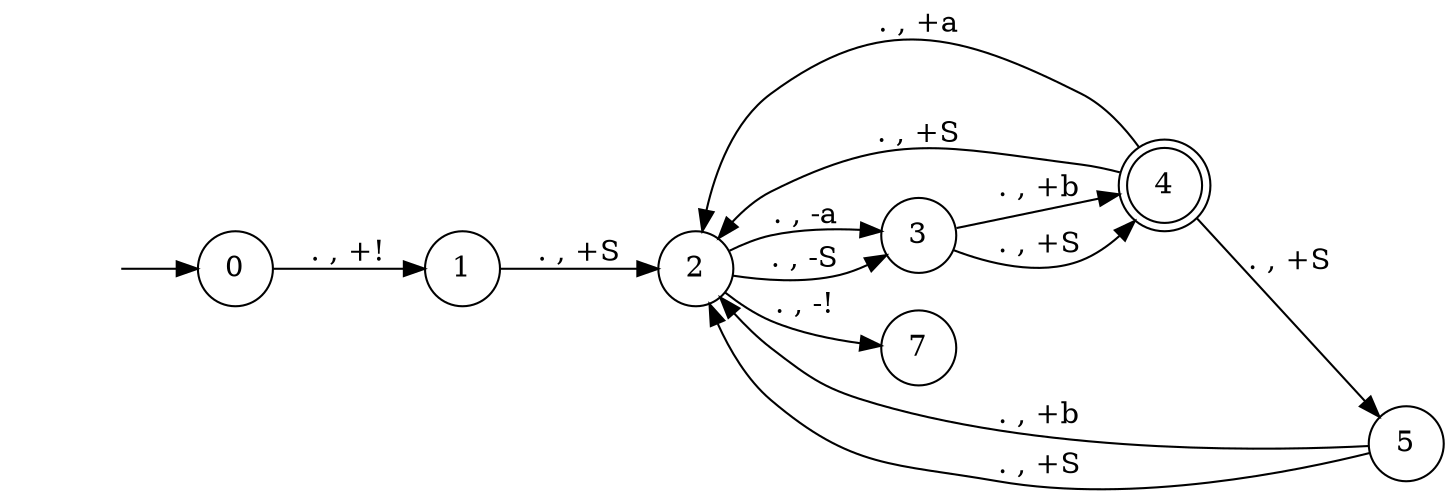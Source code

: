 digraph pda {
rankdir = LR;
hidden [shape = plaintext, label = ""];
node [shape = doublecircle];
4;
node [shape = circle];
hidden -> 0;
0 -> 1 [label = ". , +!"];
1 -> 2 [label = ". , +S"];
2 -> 3 [label = ". , -a"];
2 -> 3 [label = ". , -S"];
2 -> 7 [label = ". , -!"];
3 -> 4 [label = ". , +b"];
3 -> 4 [label = ". , +S"];
4 -> 2 [label = ". , +a"];
4 -> 2 [label = ". , +S"];
4 -> 5 [label = ". , +S"];
5 -> 2 [label = ". , +b"];
5 -> 2 [label = ". , +S"];
}
